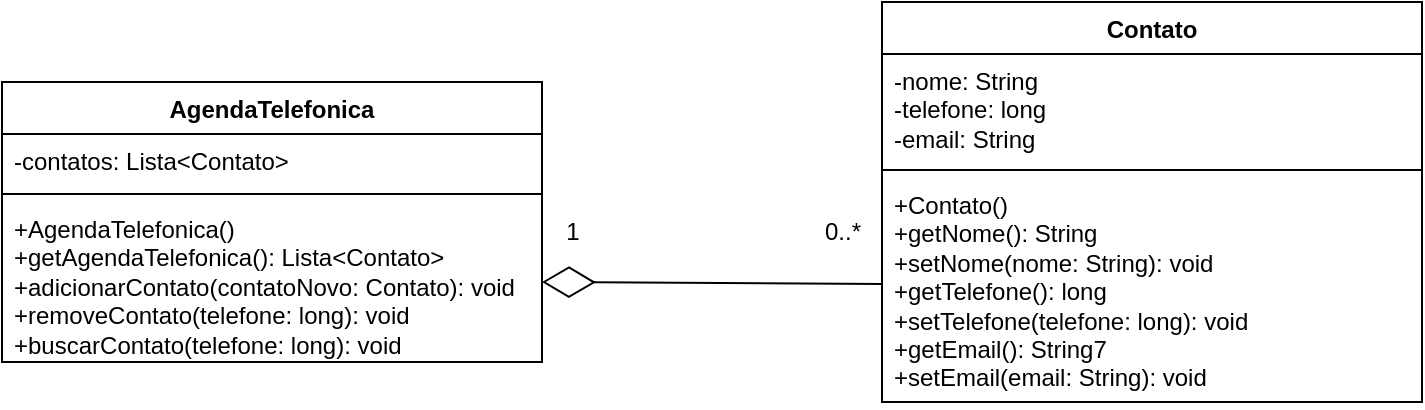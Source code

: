 <mxfile version="24.1.0" type="github">
  <diagram id="C5RBs43oDa-KdzZeNtuy" name="Page-1">
    <mxGraphModel dx="1050" dy="522" grid="1" gridSize="10" guides="1" tooltips="1" connect="1" arrows="1" fold="1" page="1" pageScale="1" pageWidth="827" pageHeight="1169" math="0" shadow="0">
      <root>
        <mxCell id="WIyWlLk6GJQsqaUBKTNV-0" />
        <mxCell id="WIyWlLk6GJQsqaUBKTNV-1" parent="WIyWlLk6GJQsqaUBKTNV-0" />
        <mxCell id="NMMqm1AZhwAG7PwCd3YZ-0" value="AgendaTelefonica" style="swimlane;fontStyle=1;align=center;verticalAlign=top;childLayout=stackLayout;horizontal=1;startSize=26;horizontalStack=0;resizeParent=1;resizeParentMax=0;resizeLast=0;collapsible=1;marginBottom=0;whiteSpace=wrap;html=1;" vertex="1" parent="WIyWlLk6GJQsqaUBKTNV-1">
          <mxGeometry x="50" y="110" width="270" height="140" as="geometry" />
        </mxCell>
        <mxCell id="NMMqm1AZhwAG7PwCd3YZ-1" value="-contatos: Lista&amp;lt;Contato&amp;gt;&lt;div&gt;&lt;br&gt;&lt;/div&gt;" style="text;strokeColor=none;fillColor=none;align=left;verticalAlign=top;spacingLeft=4;spacingRight=4;overflow=hidden;rotatable=0;points=[[0,0.5],[1,0.5]];portConstraint=eastwest;whiteSpace=wrap;html=1;" vertex="1" parent="NMMqm1AZhwAG7PwCd3YZ-0">
          <mxGeometry y="26" width="270" height="26" as="geometry" />
        </mxCell>
        <mxCell id="NMMqm1AZhwAG7PwCd3YZ-2" value="" style="line;strokeWidth=1;fillColor=none;align=left;verticalAlign=middle;spacingTop=-1;spacingLeft=3;spacingRight=3;rotatable=0;labelPosition=right;points=[];portConstraint=eastwest;strokeColor=inherit;" vertex="1" parent="NMMqm1AZhwAG7PwCd3YZ-0">
          <mxGeometry y="52" width="270" height="8" as="geometry" />
        </mxCell>
        <mxCell id="NMMqm1AZhwAG7PwCd3YZ-3" value="+AgendaTelefonica()&lt;div&gt;+getAgendaTelefonica(): Lista&amp;lt;Contato&amp;gt;&lt;/div&gt;&lt;div&gt;+adicionarContato(contatoNovo: Contato): void&lt;/div&gt;&lt;div&gt;+removeContato(telefone: long): void&lt;/div&gt;&lt;div&gt;+buscarContato(telefone: long): void&lt;/div&gt;" style="text;strokeColor=none;fillColor=none;align=left;verticalAlign=top;spacingLeft=4;spacingRight=4;overflow=hidden;rotatable=0;points=[[0,0.5],[1,0.5]];portConstraint=eastwest;whiteSpace=wrap;html=1;" vertex="1" parent="NMMqm1AZhwAG7PwCd3YZ-0">
          <mxGeometry y="60" width="270" height="80" as="geometry" />
        </mxCell>
        <mxCell id="NMMqm1AZhwAG7PwCd3YZ-4" value="Contato" style="swimlane;fontStyle=1;align=center;verticalAlign=top;childLayout=stackLayout;horizontal=1;startSize=26;horizontalStack=0;resizeParent=1;resizeParentMax=0;resizeLast=0;collapsible=1;marginBottom=0;whiteSpace=wrap;html=1;" vertex="1" parent="WIyWlLk6GJQsqaUBKTNV-1">
          <mxGeometry x="490" y="70" width="270" height="200" as="geometry" />
        </mxCell>
        <mxCell id="NMMqm1AZhwAG7PwCd3YZ-5" value="&lt;div&gt;-nome: String&lt;/div&gt;&lt;div&gt;-telefone: long&lt;/div&gt;&lt;div&gt;-email: String&lt;/div&gt;" style="text;strokeColor=none;fillColor=none;align=left;verticalAlign=top;spacingLeft=4;spacingRight=4;overflow=hidden;rotatable=0;points=[[0,0.5],[1,0.5]];portConstraint=eastwest;whiteSpace=wrap;html=1;" vertex="1" parent="NMMqm1AZhwAG7PwCd3YZ-4">
          <mxGeometry y="26" width="270" height="54" as="geometry" />
        </mxCell>
        <mxCell id="NMMqm1AZhwAG7PwCd3YZ-6" value="" style="line;strokeWidth=1;fillColor=none;align=left;verticalAlign=middle;spacingTop=-1;spacingLeft=3;spacingRight=3;rotatable=0;labelPosition=right;points=[];portConstraint=eastwest;strokeColor=inherit;" vertex="1" parent="NMMqm1AZhwAG7PwCd3YZ-4">
          <mxGeometry y="80" width="270" height="8" as="geometry" />
        </mxCell>
        <mxCell id="NMMqm1AZhwAG7PwCd3YZ-7" value="+Contato()&lt;div&gt;+getNome(): String&lt;/div&gt;&lt;div&gt;+setNome(nome: String): void&lt;/div&gt;&lt;div&gt;+getTelefone(): long&lt;/div&gt;&lt;div&gt;+setTelefone(telefone: long): void&lt;/div&gt;&lt;div&gt;+getEmail(): String7&lt;/div&gt;&lt;div&gt;+setEmail(email: String): void&lt;/div&gt;" style="text;strokeColor=none;fillColor=none;align=left;verticalAlign=top;spacingLeft=4;spacingRight=4;overflow=hidden;rotatable=0;points=[[0,0.5],[1,0.5]];portConstraint=eastwest;whiteSpace=wrap;html=1;" vertex="1" parent="NMMqm1AZhwAG7PwCd3YZ-4">
          <mxGeometry y="88" width="270" height="112" as="geometry" />
        </mxCell>
        <mxCell id="NMMqm1AZhwAG7PwCd3YZ-8" value="" style="endArrow=diamondThin;endFill=0;endSize=24;html=1;rounded=0;exitX=0.002;exitY=0.473;exitDx=0;exitDy=0;entryX=1;entryY=0.5;entryDx=0;entryDy=0;exitPerimeter=0;" edge="1" parent="WIyWlLk6GJQsqaUBKTNV-1" source="NMMqm1AZhwAG7PwCd3YZ-7" target="NMMqm1AZhwAG7PwCd3YZ-3">
          <mxGeometry width="160" relative="1" as="geometry">
            <mxPoint x="330" y="280" as="sourcePoint" />
            <mxPoint x="490" y="280" as="targetPoint" />
          </mxGeometry>
        </mxCell>
        <mxCell id="NMMqm1AZhwAG7PwCd3YZ-10" value="1" style="text;html=1;align=center;verticalAlign=middle;resizable=0;points=[];autosize=1;strokeColor=none;fillColor=none;" vertex="1" parent="WIyWlLk6GJQsqaUBKTNV-1">
          <mxGeometry x="320" y="170" width="30" height="30" as="geometry" />
        </mxCell>
        <mxCell id="NMMqm1AZhwAG7PwCd3YZ-11" value="0..*" style="text;html=1;align=center;verticalAlign=middle;resizable=0;points=[];autosize=1;strokeColor=none;fillColor=none;" vertex="1" parent="WIyWlLk6GJQsqaUBKTNV-1">
          <mxGeometry x="450" y="170" width="40" height="30" as="geometry" />
        </mxCell>
      </root>
    </mxGraphModel>
  </diagram>
</mxfile>
